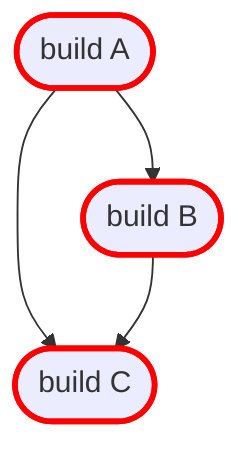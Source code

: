 flowchart TD
classDef forced stroke:red,stroke-width:3px
classDef required stroke:orange,stroke-width:3px
classDef selected stroke:black,stroke-width:3px
A:build(["build A"])
B:build(["build B"])
C:build(["build C"])
A:build --> B:build
A:build --> C:build
class A:build forced
B:build --> C:build
class B:build forced
class C:build forced